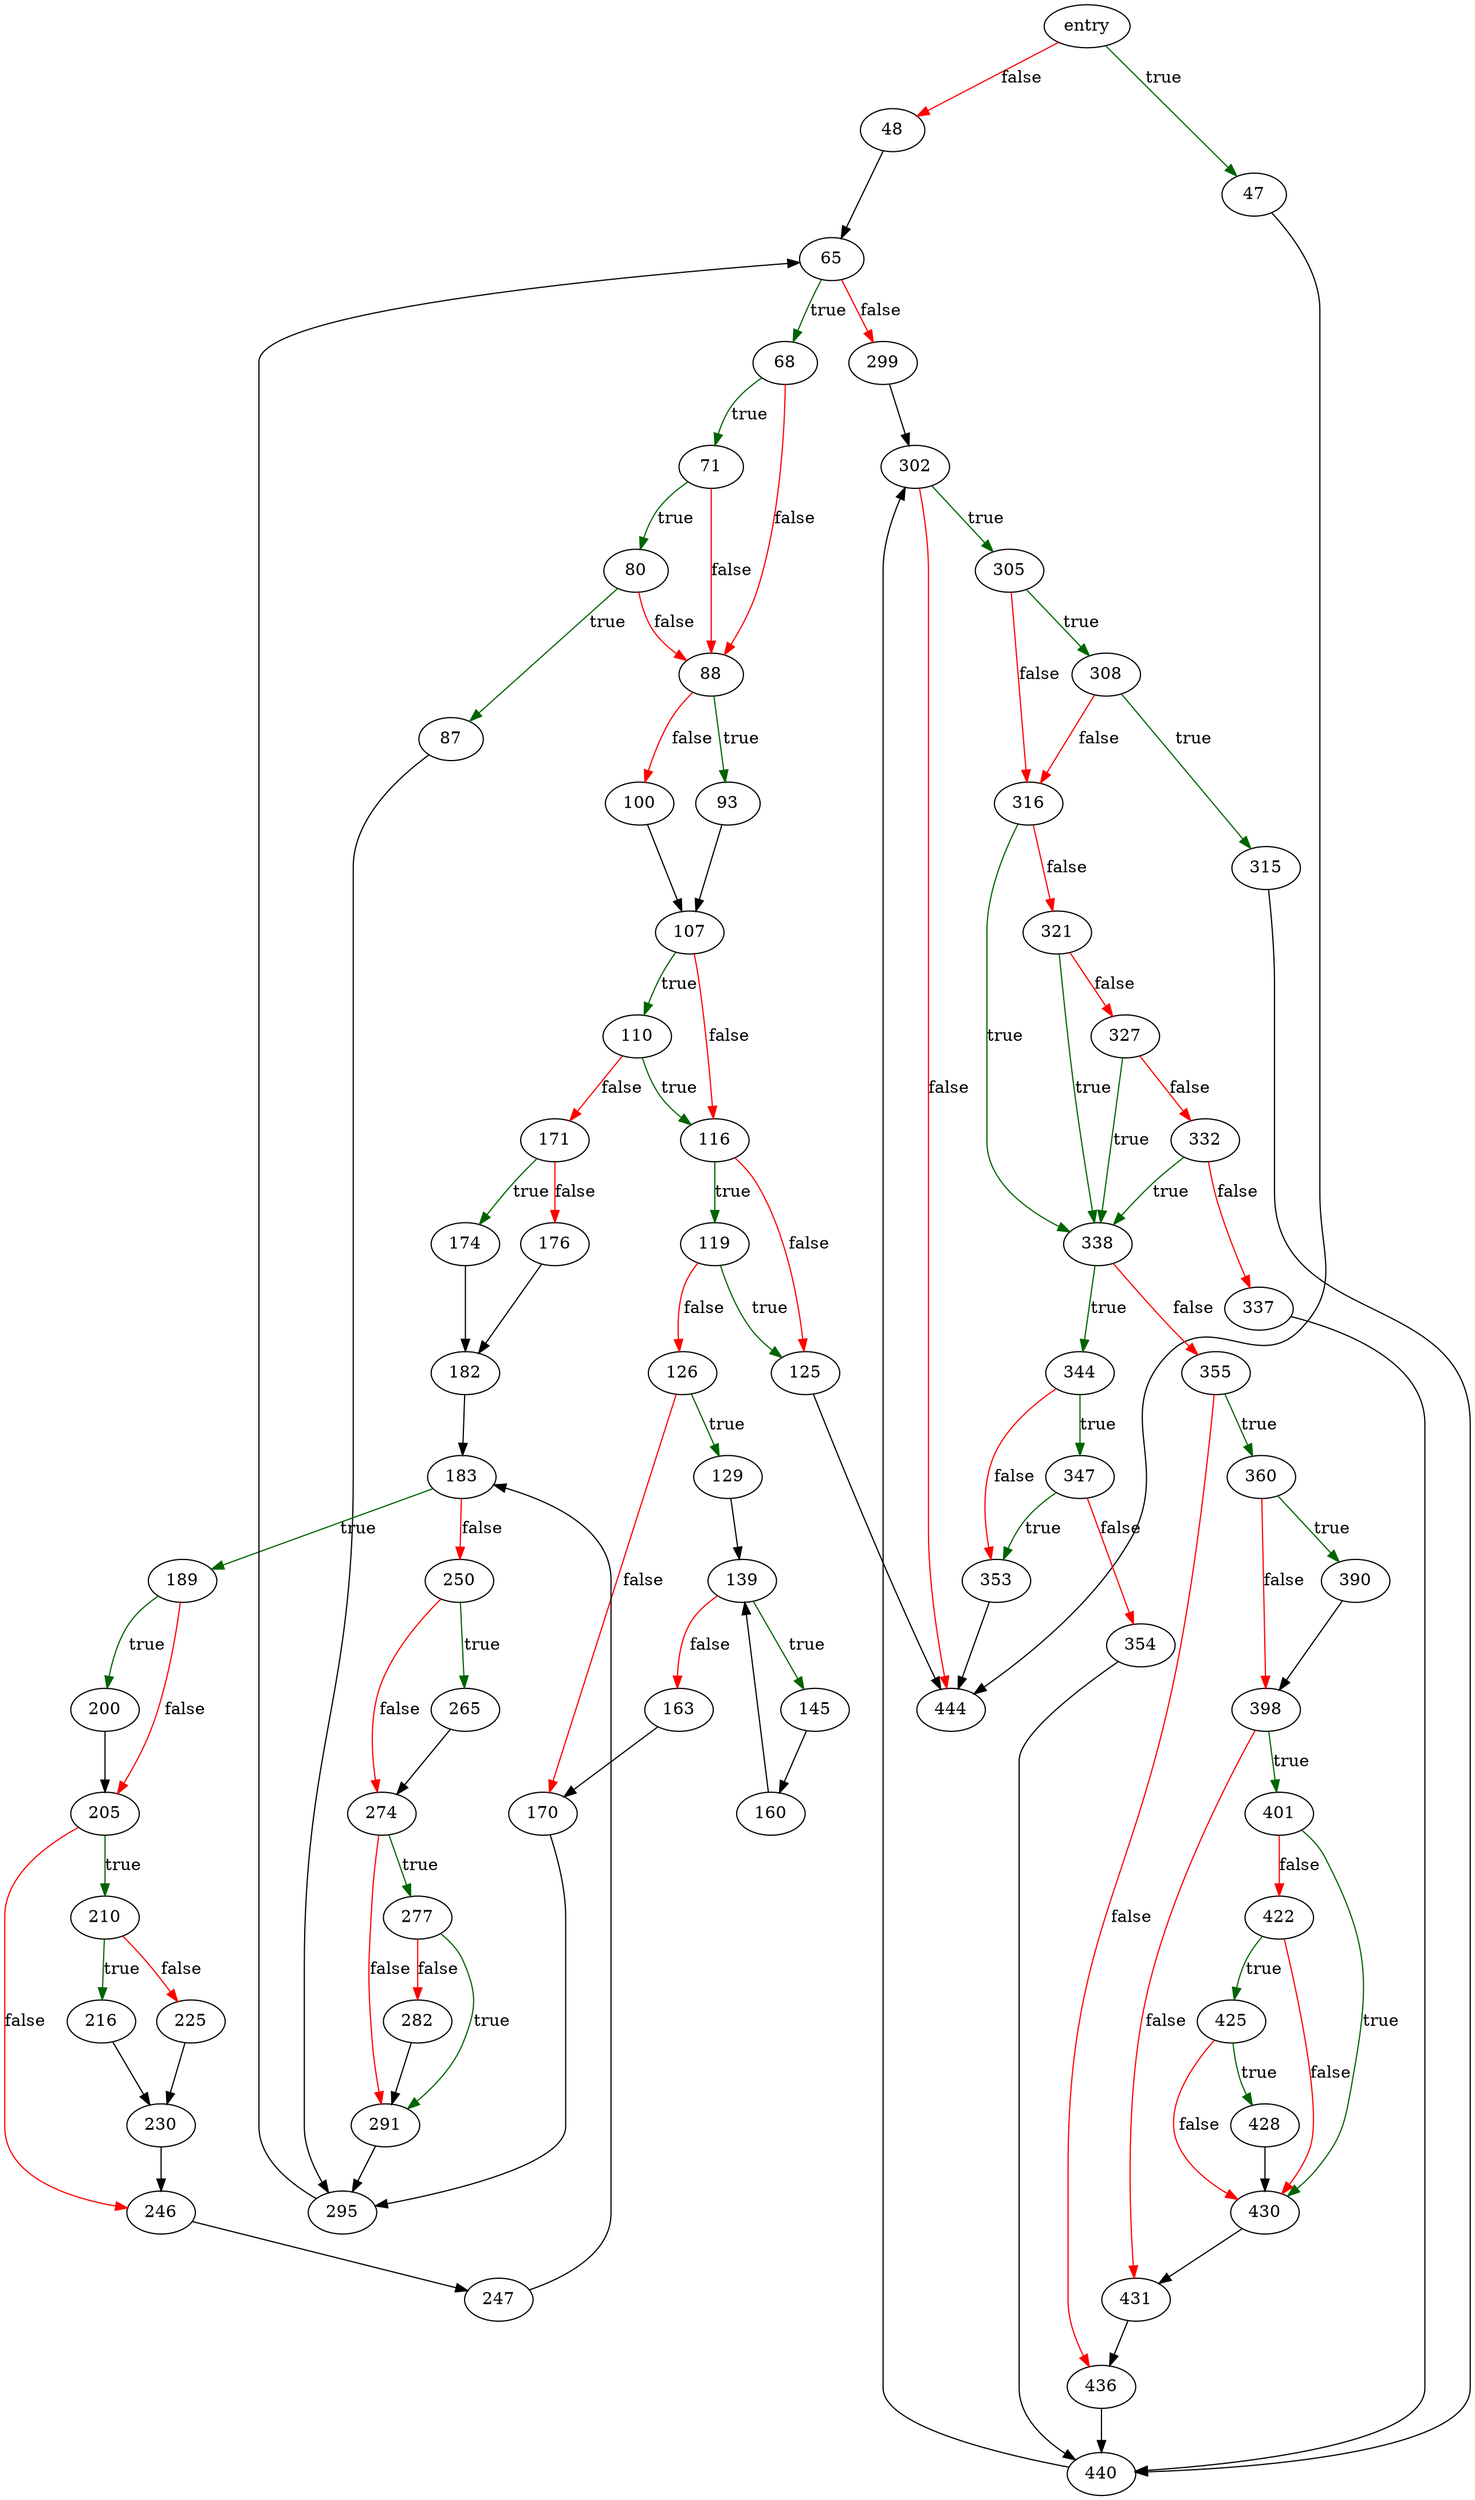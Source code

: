 digraph "sqlite3FkCheck" {
	// Node definitions.
	6 [label=entry];
	47;
	48;
	65;
	68;
	71;
	80;
	87;
	88;
	93;
	100;
	107;
	110;
	116;
	119;
	125;
	126;
	129;
	139;
	145;
	160;
	163;
	170;
	171;
	174;
	176;
	182;
	183;
	189;
	200;
	205;
	210;
	216;
	225;
	230;
	246;
	247;
	250;
	265;
	274;
	277;
	282;
	291;
	295;
	299;
	302;
	305;
	308;
	315;
	316;
	321;
	327;
	332;
	337;
	338;
	344;
	347;
	353;
	354;
	355;
	360;
	390;
	398;
	401;
	422;
	425;
	428;
	430;
	431;
	436;
	440;
	444;

	// Edge definitions.
	6 -> 47 [
		color=darkgreen
		label=true
	];
	6 -> 48 [
		color=red
		label=false
	];
	47 -> 444;
	48 -> 65;
	65 -> 68 [
		color=darkgreen
		label=true
	];
	65 -> 299 [
		color=red
		label=false
	];
	68 -> 71 [
		color=darkgreen
		label=true
	];
	68 -> 88 [
		color=red
		label=false
	];
	71 -> 80 [
		color=darkgreen
		label=true
	];
	71 -> 88 [
		color=red
		label=false
	];
	80 -> 87 [
		color=darkgreen
		label=true
	];
	80 -> 88 [
		color=red
		label=false
	];
	87 -> 295;
	88 -> 93 [
		color=darkgreen
		label=true
	];
	88 -> 100 [
		color=red
		label=false
	];
	93 -> 107;
	100 -> 107;
	107 -> 110 [
		color=darkgreen
		label=true
	];
	107 -> 116 [
		color=red
		label=false
	];
	110 -> 116 [
		color=darkgreen
		label=true
	];
	110 -> 171 [
		color=red
		label=false
	];
	116 -> 119 [
		color=darkgreen
		label=true
	];
	116 -> 125 [
		color=red
		label=false
	];
	119 -> 125 [
		color=darkgreen
		label=true
	];
	119 -> 126 [
		color=red
		label=false
	];
	125 -> 444;
	126 -> 129 [
		color=darkgreen
		label=true
	];
	126 -> 170 [
		color=red
		label=false
	];
	129 -> 139;
	139 -> 145 [
		color=darkgreen
		label=true
	];
	139 -> 163 [
		color=red
		label=false
	];
	145 -> 160;
	160 -> 139;
	163 -> 170;
	170 -> 295;
	171 -> 174 [
		color=darkgreen
		label=true
	];
	171 -> 176 [
		color=red
		label=false
	];
	174 -> 182;
	176 -> 182;
	182 -> 183;
	183 -> 189 [
		color=darkgreen
		label=true
	];
	183 -> 250 [
		color=red
		label=false
	];
	189 -> 200 [
		color=darkgreen
		label=true
	];
	189 -> 205 [
		color=red
		label=false
	];
	200 -> 205;
	205 -> 210 [
		color=darkgreen
		label=true
	];
	205 -> 246 [
		color=red
		label=false
	];
	210 -> 216 [
		color=darkgreen
		label=true
	];
	210 -> 225 [
		color=red
		label=false
	];
	216 -> 230;
	225 -> 230;
	230 -> 246;
	246 -> 247;
	247 -> 183;
	250 -> 265 [
		color=darkgreen
		label=true
	];
	250 -> 274 [
		color=red
		label=false
	];
	265 -> 274;
	274 -> 277 [
		color=darkgreen
		label=true
	];
	274 -> 291 [
		color=red
		label=false
	];
	277 -> 282 [
		color=red
		label=false
	];
	277 -> 291 [
		color=darkgreen
		label=true
	];
	282 -> 291;
	291 -> 295;
	295 -> 65;
	299 -> 302;
	302 -> 305 [
		color=darkgreen
		label=true
	];
	302 -> 444 [
		color=red
		label=false
	];
	305 -> 308 [
		color=darkgreen
		label=true
	];
	305 -> 316 [
		color=red
		label=false
	];
	308 -> 315 [
		color=darkgreen
		label=true
	];
	308 -> 316 [
		color=red
		label=false
	];
	315 -> 440;
	316 -> 321 [
		color=red
		label=false
	];
	316 -> 338 [
		color=darkgreen
		label=true
	];
	321 -> 327 [
		color=red
		label=false
	];
	321 -> 338 [
		color=darkgreen
		label=true
	];
	327 -> 332 [
		color=red
		label=false
	];
	327 -> 338 [
		color=darkgreen
		label=true
	];
	332 -> 337 [
		color=red
		label=false
	];
	332 -> 338 [
		color=darkgreen
		label=true
	];
	337 -> 440;
	338 -> 344 [
		color=darkgreen
		label=true
	];
	338 -> 355 [
		color=red
		label=false
	];
	344 -> 347 [
		color=darkgreen
		label=true
	];
	344 -> 353 [
		color=red
		label=false
	];
	347 -> 353 [
		color=darkgreen
		label=true
	];
	347 -> 354 [
		color=red
		label=false
	];
	353 -> 444;
	354 -> 440;
	355 -> 360 [
		color=darkgreen
		label=true
	];
	355 -> 436 [
		color=red
		label=false
	];
	360 -> 390 [
		color=darkgreen
		label=true
	];
	360 -> 398 [
		color=red
		label=false
	];
	390 -> 398;
	398 -> 401 [
		color=darkgreen
		label=true
	];
	398 -> 431 [
		color=red
		label=false
	];
	401 -> 422 [
		color=red
		label=false
	];
	401 -> 430 [
		color=darkgreen
		label=true
	];
	422 -> 425 [
		color=darkgreen
		label=true
	];
	422 -> 430 [
		color=red
		label=false
	];
	425 -> 428 [
		color=darkgreen
		label=true
	];
	425 -> 430 [
		color=red
		label=false
	];
	428 -> 430;
	430 -> 431;
	431 -> 436;
	436 -> 440;
	440 -> 302;
}